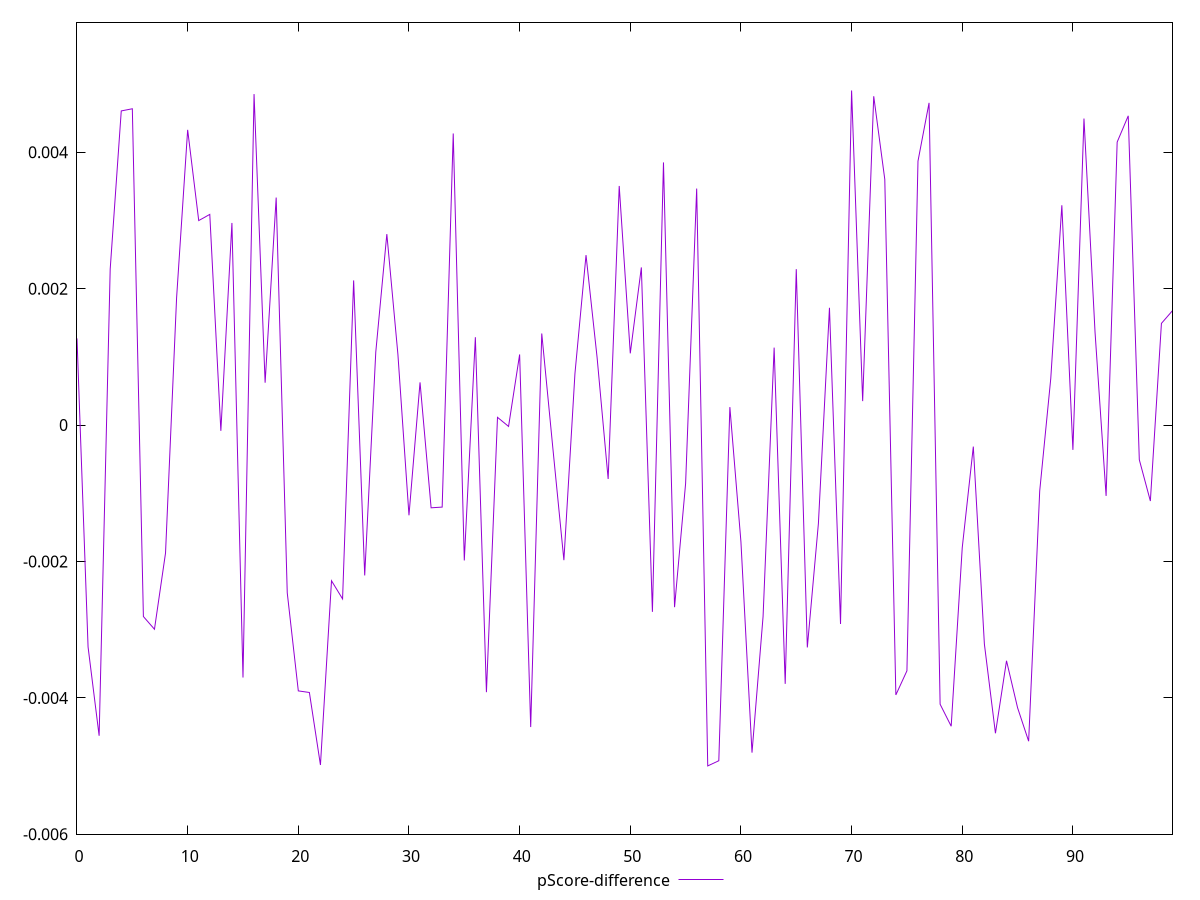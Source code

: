 reset

$pScoreDifference <<EOF
0 0.0012709642684164274
1 -0.0032523890366480956
2 -0.00455465880452427
3 0.002287489425837383
4 0.0046067193731434836
5 0.004638223387521664
6 -0.002806562846657812
7 -0.0029927648075006585
8 -0.0018757718513266464
9 0.0018660048850662608
10 0.004329385410263495
11 0.0029989622033832902
12 0.0030895205183272684
13 -0.00008415373947029403
14 0.0029640592284169015
15 -0.003701092986036325
16 0.004853264155555134
17 0.0006217453247874677
18 0.003336304061538717
19 -0.0024591339570464443
20 -0.003896731872296
21 -0.00391984946369045
22 -0.004982835183298187
23 -0.0022821032353761844
24 -0.0025481827894829195
25 0.0021215697460878202
26 -0.0022039263591270702
27 0.0010694960723806185
28 0.002800573236023979
29 0.0010368683635292864
30 -0.0013225170562989885
31 0.0006268010945147673
32 -0.0012124200657458867
33 -0.0012019327458139828
34 0.004275495177450989
35 -0.0019845839508007557
36 0.0012883520172612406
37 -0.003915452019371796
38 0.00011400659647654854
39 -0.000019140604824857688
40 0.001035801833057362
41 -0.004427019866952972
42 0.0013433957441274513
43 -0.00033325628021621534
44 -0.0019803087931169194
45 0.00075638101979425
46 0.0024920298459389506
47 0.000992595713520894
48 -0.0007896154243893228
49 0.0035060883968213996
50 0.001052403944004271
51 0.0023121495404019587
52 -0.0027379346331210114
53 0.0038513975829425756
54 -0.0026693764145958587
55 -0.0008554663852030076
56 0.00346802467027095
57 -0.004996770475435064
58 -0.004920278669365119
59 0.0002639465495842125
60 -0.0017124651673927072
61 -0.004802336598827228
62 -0.0028065560204725837
63 0.0011362623745079653
64 -0.003793866697363868
65 0.002286936184322172
66 -0.003259531670736948
67 -0.0014434216977484704
68 0.0017201725575258092
69 -0.0029159592841799253
70 0.004906015800744665
71 0.0003518672466801681
72 0.004821598066566832
73 0.003602853721129992
74 -0.0039558438796680195
75 -0.0036025897610987845
76 0.003870249585162175
77 0.004724771485797238
78 -0.0040921017175475916
79 -0.004414766539828363
80 -0.0017959370659763052
81 -0.00031497794034818227
82 -0.003209621955037656
83 -0.004517828839135429
84 -0.003455179424028579
85 -0.004143860576127714
86 -0.004634465263415988
87 -0.000965769541215869
88 0.0006846562420593505
89 0.003223441539115121
90 -0.00036305564336182317
91 0.004494642851614827
92 0.001362984603827791
93 -0.0010382952236334952
94 0.004149764774652981
95 0.004534752138247555
96 -0.0005072016976151172
97 -0.001112884504254591
98 0.0014917080028068602
99 0.0016784323867824191
EOF

set key outside below
set xrange [0:99]
set yrange [-0.005996770475435064:0.005906015800744665]
set trange [-0.005996770475435064:0.005906015800744665]
set terminal svg size 640, 500 enhanced background rgb 'white'
set output "reprap/interactive/samples/pages+cached+noexternal+nomedia/pScore-difference/values.svg"

plot $pScoreDifference title "pScore-difference" with line

reset
